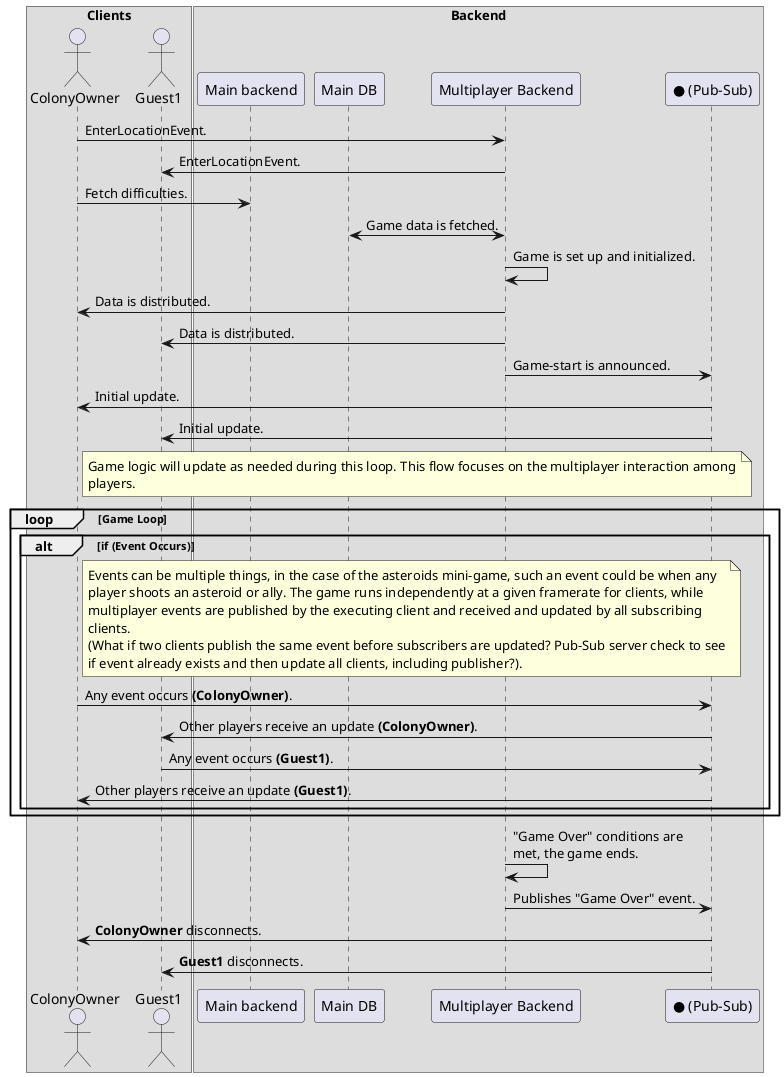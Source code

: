 @startuml
'https://plantuml.com/sequence-diagram


box "Clients"
actor "ColonyOwner"
actor "Guest1"
box

box "Backend"
participant "Main backend"
participant "Main DB"
participant "Multiplayer Backend"
participant "● (Pub-Sub)" as pubsub
box

'Flow'

'Players Join Gamelobby'
ColonyOwner -> "Multiplayer Backend" : EnterLocationEvent.
"Multiplayer Backend" -> "Guest1" : EnterLocationEvent.
"ColonyOwner" -> "Main backend" : Fetch difficulties.

"Multiplayer Backend" <-> "Main DB" : Game data is fetched.
"Multiplayer Backend" -> "Multiplayer Backend" : Game is set up and initialized.

"Multiplayer Backend" -> "ColonyOwner" : Data is distributed.
"Multiplayer Backend" -> "Guest1" : Data is distributed.
"Multiplayer Backend" -> pubsub : Game-start is announced.
pubsub -> "ColonyOwner" : Initial update.
pubsub -> "Guest1" : Initial update.

'Main Game Flow'
note right of "ColonyOwner"
  Game logic will update as needed during this loop. This flow focuses on the multiplayer interaction among
  players.
end note
loop Game Loop
    alt if (Event Occurs)
        note right of "ColonyOwner"
          Events can be multiple things, in the case of the asteroids mini-game, such an event could be when any
          player shoots an asteroid or ally. The game runs independently at a given framerate for clients, while
          multiplayer events are published by the executing client and received and updated by all subscribing
          clients.
          (What if two clients publish the same event before subscribers are updated? Pub-Sub server check to see
          if event already exists and then update all clients, including publisher?).
        end note

        "ColonyOwner" -> pubsub : Any event occurs **(ColonyOwner)**.
        "Guest1" <- pubsub : Other players receive an update **(ColonyOwner)**.
        "Guest1" -> pubsub : Any event occurs **(Guest1)**.
        "ColonyOwner" <- pubsub : Other players receive an update **(Guest1)**.
    end
end

'Game Over'
"Multiplayer Backend" -> "Multiplayer Backend" : "Game Over" conditions are \nmet, the game ends.
"Multiplayer Backend" -> pubsub : Publishes "Game Over" event.
pubsub -> "ColonyOwner" : **ColonyOwner** disconnects.
pubsub -> "Guest1" : **Guest1** disconnects.






@enduml